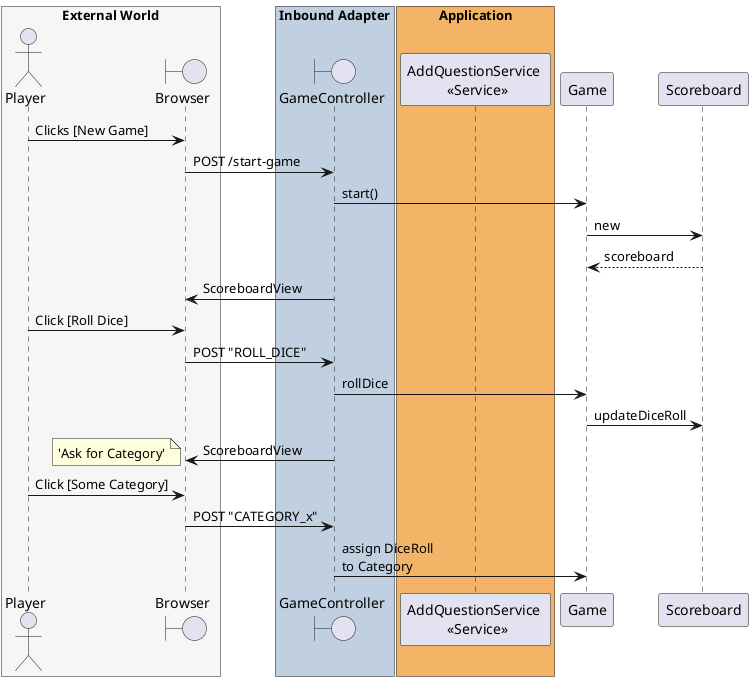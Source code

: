 @startuml

box "External World" #f6f6f6
    actor Player
    boundary Browser
end box

box "Inbound Adapter" #c0d0e0
    boundary GameController
end box
box "Application" #F3B467
    participant "AddQuestionService \n <<Service>>" as service
end box

Player -> Browser: Clicks [New Game]
Browser -> GameController: POST /start-game
GameController -> Game: start()
Game -> Scoreboard: new
Game <-- Scoreboard : scoreboard
GameController -> Browser: ScoreboardView
Player -> Browser: Click [Roll Dice]
Browser -> GameController: POST "ROLL_DICE"
GameController -> Game: rollDice
Game -> Scoreboard: updateDiceRoll
GameController -> Browser: ScoreboardView
note left: 'Ask for Category'
Player -> Browser: Click [Some Category]
Browser -> GameController: POST "CATEGORY_x"
GameController -> Game: assign DiceRoll\nto Category

@enduml